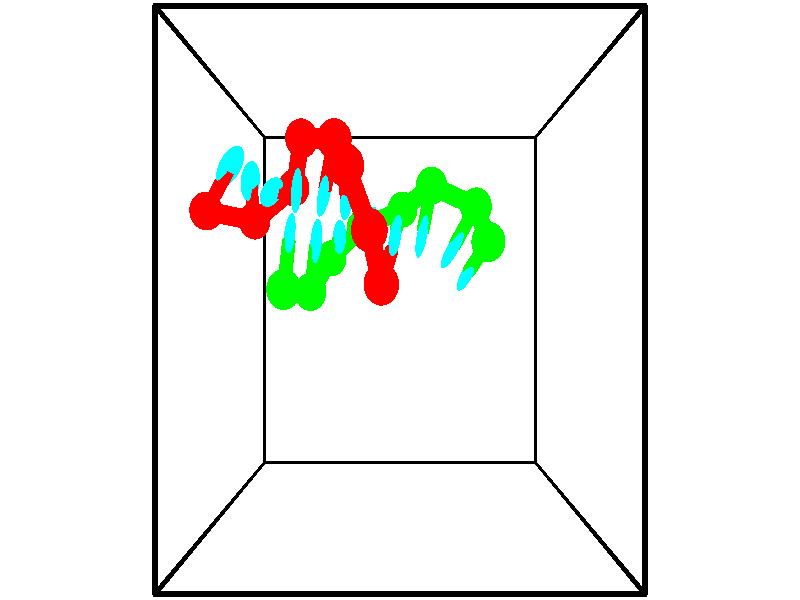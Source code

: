 // switches for output
#declare DRAW_BASES = 1; // possible values are 0, 1; only relevant for DNA ribbons
#declare DRAW_BASES_TYPE = 3; // possible values are 1, 2, 3; only relevant for DNA ribbons
#declare DRAW_FOG = 0; // set to 1 to enable fog

#include "colors.inc"

#include "transforms.inc"
background { rgb <1, 1, 1>}

#default {
   normal{
       ripples 0.25
       frequency 0.20
       turbulence 0.2
       lambda 5
   }
	finish {
		phong 0.1
		phong_size 40.
	}
}

// original window dimensions: 1024x640


// camera settings

camera {
	sky <-0, 1, 0>
	up <-0, 1, 0>
	right 1.6 * <1, 0, 0>
	location <2.5, 2.5, 11.1562>
	look_at <2.5, 2.5, 2.5>
	direction <0, 0, -8.6562>
	angle 67.0682
}


# declare cpy_camera_pos = <2.5, 2.5, 11.1562>;
# if (DRAW_FOG = 1)
fog {
	fog_type 2
	up vnormalize(cpy_camera_pos)
	color rgbt<1,1,1,0.3>
	distance 1e-5
	fog_alt 3e-3
	fog_offset 4
}
# end


// LIGHTS

# declare lum = 6;
global_settings {
	ambient_light rgb lum * <0.05, 0.05, 0.05>
	max_trace_level 15
}# declare cpy_direct_light_amount = 0.25;
light_source
{	1000 * <-1, -1, 1>,
	rgb lum * cpy_direct_light_amount
	parallel
}

light_source
{	1000 * <1, 1, -1>,
	rgb lum * cpy_direct_light_amount
	parallel
}

// strand 0

// nucleotide -1

// particle -1
sphere {
	<-0.524218, 3.656348, 1.734129> 0.250000
	pigment { color rgbt <1,0,0,0> }
	no_shadow
}
cylinder {
	<-0.295670, 3.980148, 1.788162>,  <-0.158541, 4.174428, 1.820582>, 0.100000
	pigment { color rgbt <1,0,0,0> }
	no_shadow
}
cylinder {
	<-0.295670, 3.980148, 1.788162>,  <-0.524218, 3.656348, 1.734129>, 0.100000
	pigment { color rgbt <1,0,0,0> }
	no_shadow
}

// particle -1
sphere {
	<-0.295670, 3.980148, 1.788162> 0.100000
	pigment { color rgbt <1,0,0,0> }
	no_shadow
}
sphere {
	0, 1
	scale<0.080000,0.200000,0.300000>
	matrix <0.684351, -0.560801, 0.466011,
		0.452990, -0.173821, -0.874406,
		0.571370, 0.809499, 0.135082,
		-0.124258, 4.222998, 1.828687>
	pigment { color rgbt <0,1,1,0> }
	no_shadow
}
cylinder {
	<0.135633, 3.569688, 1.346079>,  <-0.524218, 3.656348, 1.734129>, 0.130000
	pigment { color rgbt <1,0,0,0> }
	no_shadow
}

// nucleotide -1

// particle -1
sphere {
	<0.135633, 3.569688, 1.346079> 0.250000
	pigment { color rgbt <1,0,0,0> }
	no_shadow
}
cylinder {
	<0.172684, 3.826883, 1.650181>,  <0.194914, 3.981200, 1.832642>, 0.100000
	pigment { color rgbt <1,0,0,0> }
	no_shadow
}
cylinder {
	<0.172684, 3.826883, 1.650181>,  <0.135633, 3.569688, 1.346079>, 0.100000
	pigment { color rgbt <1,0,0,0> }
	no_shadow
}

// particle -1
sphere {
	<0.172684, 3.826883, 1.650181> 0.100000
	pigment { color rgbt <1,0,0,0> }
	no_shadow
}
sphere {
	0, 1
	scale<0.080000,0.200000,0.300000>
	matrix <0.855600, -0.441935, 0.269522,
		0.509282, 0.625510, -0.591075,
		0.092628, 0.642986, 0.760256,
		0.200472, 4.019779, 1.878258>
	pigment { color rgbt <0,1,1,0> }
	no_shadow
}
cylinder {
	<0.771239, 4.022816, 1.313643>,  <0.135633, 3.569688, 1.346079>, 0.130000
	pigment { color rgbt <1,0,0,0> }
	no_shadow
}

// nucleotide -1

// particle -1
sphere {
	<0.771239, 4.022816, 1.313643> 0.250000
	pigment { color rgbt <1,0,0,0> }
	no_shadow
}
cylinder {
	<0.643681, 3.935583, 1.682587>,  <0.567146, 3.883243, 1.903953>, 0.100000
	pigment { color rgbt <1,0,0,0> }
	no_shadow
}
cylinder {
	<0.643681, 3.935583, 1.682587>,  <0.771239, 4.022816, 1.313643>, 0.100000
	pigment { color rgbt <1,0,0,0> }
	no_shadow
}

// particle -1
sphere {
	<0.643681, 3.935583, 1.682587> 0.100000
	pigment { color rgbt <1,0,0,0> }
	no_shadow
}
sphere {
	0, 1
	scale<0.080000,0.200000,0.300000>
	matrix <0.872839, -0.446867, 0.196117,
		0.369403, 0.867612, 0.332854,
		-0.318895, -0.218082, 0.922359,
		0.548012, 3.870158, 1.959294>
	pigment { color rgbt <0,1,1,0> }
	no_shadow
}
cylinder {
	<0.982189, 4.577566, 1.844417>,  <0.771239, 4.022816, 1.313643>, 0.130000
	pigment { color rgbt <1,0,0,0> }
	no_shadow
}

// nucleotide -1

// particle -1
sphere {
	<0.982189, 4.577566, 1.844417> 0.250000
	pigment { color rgbt <1,0,0,0> }
	no_shadow
}
cylinder {
	<0.952286, 4.185691, 1.918850>,  <0.934344, 3.950567, 1.963510>, 0.100000
	pigment { color rgbt <1,0,0,0> }
	no_shadow
}
cylinder {
	<0.952286, 4.185691, 1.918850>,  <0.982189, 4.577566, 1.844417>, 0.100000
	pigment { color rgbt <1,0,0,0> }
	no_shadow
}

// particle -1
sphere {
	<0.952286, 4.185691, 1.918850> 0.100000
	pigment { color rgbt <1,0,0,0> }
	no_shadow
}
sphere {
	0, 1
	scale<0.080000,0.200000,0.300000>
	matrix <0.991757, -0.092518, -0.088654,
		0.104069, 0.177922, 0.978526,
		-0.074758, -0.979686, 0.186083,
		0.929859, 3.891786, 1.974675>
	pigment { color rgbt <0,1,1,0> }
	no_shadow
}
cylinder {
	<1.542449, 4.457176, 2.334550>,  <0.982189, 4.577566, 1.844417>, 0.130000
	pigment { color rgbt <1,0,0,0> }
	no_shadow
}

// nucleotide -1

// particle -1
sphere {
	<1.542449, 4.457176, 2.334550> 0.250000
	pigment { color rgbt <1,0,0,0> }
	no_shadow
}
cylinder {
	<1.438084, 4.098817, 2.190720>,  <1.375465, 3.883802, 2.104421>, 0.100000
	pigment { color rgbt <1,0,0,0> }
	no_shadow
}
cylinder {
	<1.438084, 4.098817, 2.190720>,  <1.542449, 4.457176, 2.334550>, 0.100000
	pigment { color rgbt <1,0,0,0> }
	no_shadow
}

// particle -1
sphere {
	<1.438084, 4.098817, 2.190720> 0.100000
	pigment { color rgbt <1,0,0,0> }
	no_shadow
}
sphere {
	0, 1
	scale<0.080000,0.200000,0.300000>
	matrix <0.951370, -0.301816, 0.061658,
		-0.163765, -0.326004, 0.931076,
		-0.260913, -0.895895, -0.359577,
		1.359810, 3.830049, 2.082846>
	pigment { color rgbt <0,1,1,0> }
	no_shadow
}
cylinder {
	<1.756614, 4.040173, 2.858382>,  <1.542449, 4.457176, 2.334550>, 0.130000
	pigment { color rgbt <1,0,0,0> }
	no_shadow
}

// nucleotide -1

// particle -1
sphere {
	<1.756614, 4.040173, 2.858382> 0.250000
	pigment { color rgbt <1,0,0,0> }
	no_shadow
}
cylinder {
	<1.729691, 3.855715, 2.504475>,  <1.713537, 3.745041, 2.292130>, 0.100000
	pigment { color rgbt <1,0,0,0> }
	no_shadow
}
cylinder {
	<1.729691, 3.855715, 2.504475>,  <1.756614, 4.040173, 2.858382>, 0.100000
	pigment { color rgbt <1,0,0,0> }
	no_shadow
}

// particle -1
sphere {
	<1.729691, 3.855715, 2.504475> 0.100000
	pigment { color rgbt <1,0,0,0> }
	no_shadow
}
sphere {
	0, 1
	scale<0.080000,0.200000,0.300000>
	matrix <0.970486, -0.236083, 0.049218,
		-0.231576, -0.855343, 0.463424,
		-0.067308, -0.461144, -0.884769,
		1.709498, 3.717372, 2.239044>
	pigment { color rgbt <0,1,1,0> }
	no_shadow
}
cylinder {
	<2.081852, 3.295053, 2.908788>,  <1.756614, 4.040173, 2.858382>, 0.130000
	pigment { color rgbt <1,0,0,0> }
	no_shadow
}

// nucleotide -1

// particle -1
sphere {
	<2.081852, 3.295053, 2.908788> 0.250000
	pigment { color rgbt <1,0,0,0> }
	no_shadow
}
cylinder {
	<2.066063, 3.388977, 2.520292>,  <2.056589, 3.445331, 2.287195>, 0.100000
	pigment { color rgbt <1,0,0,0> }
	no_shadow
}
cylinder {
	<2.066063, 3.388977, 2.520292>,  <2.081852, 3.295053, 2.908788>, 0.100000
	pigment { color rgbt <1,0,0,0> }
	no_shadow
}

// particle -1
sphere {
	<2.066063, 3.388977, 2.520292> 0.100000
	pigment { color rgbt <1,0,0,0> }
	no_shadow
}
sphere {
	0, 1
	scale<0.080000,0.200000,0.300000>
	matrix <0.912014, -0.388666, -0.131031,
		-0.408255, -0.890957, -0.198807,
		-0.039473, 0.234808, -0.971240,
		2.054221, 3.459419, 2.228920>
	pigment { color rgbt <0,1,1,0> }
	no_shadow
}
cylinder {
	<2.236713, 2.684005, 2.659099>,  <2.081852, 3.295053, 2.908788>, 0.130000
	pigment { color rgbt <1,0,0,0> }
	no_shadow
}

// nucleotide -1

// particle -1
sphere {
	<2.236713, 2.684005, 2.659099> 0.250000
	pigment { color rgbt <1,0,0,0> }
	no_shadow
}
cylinder {
	<2.322392, 2.948341, 2.371374>,  <2.373798, 3.106943, 2.198739>, 0.100000
	pigment { color rgbt <1,0,0,0> }
	no_shadow
}
cylinder {
	<2.322392, 2.948341, 2.371374>,  <2.236713, 2.684005, 2.659099>, 0.100000
	pigment { color rgbt <1,0,0,0> }
	no_shadow
}

// particle -1
sphere {
	<2.322392, 2.948341, 2.371374> 0.100000
	pigment { color rgbt <1,0,0,0> }
	no_shadow
}
sphere {
	0, 1
	scale<0.080000,0.200000,0.300000>
	matrix <0.880251, -0.449801, -0.151119,
		-0.423412, -0.600806, -0.678051,
		0.214195, 0.660841, -0.719312,
		2.386650, 3.146594, 2.155581>
	pigment { color rgbt <0,1,1,0> }
	no_shadow
}
// strand 1

// nucleotide -1

// particle -1
sphere {
	<3.815284, 3.221068, 2.166838> 0.250000
	pigment { color rgbt <0,1,0,0> }
	no_shadow
}
cylinder {
	<3.666389, 3.003260, 1.866188>,  <3.577053, 2.872575, 1.685798>, 0.100000
	pigment { color rgbt <0,1,0,0> }
	no_shadow
}
cylinder {
	<3.666389, 3.003260, 1.866188>,  <3.815284, 3.221068, 2.166838>, 0.100000
	pigment { color rgbt <0,1,0,0> }
	no_shadow
}

// particle -1
sphere {
	<3.666389, 3.003260, 1.866188> 0.100000
	pigment { color rgbt <0,1,0,0> }
	no_shadow
}
sphere {
	0, 1
	scale<0.080000,0.200000,0.300000>
	matrix <-0.872884, 0.480627, 0.084093,
		0.315460, 0.687383, -0.654210,
		-0.372235, -0.544521, -0.751624,
		3.554719, 2.839904, 1.640701>
	pigment { color rgbt <0,1,1,0> }
	no_shadow
}
cylinder {
	<3.711102, 3.744154, 1.527217>,  <3.815284, 3.221068, 2.166838>, 0.130000
	pigment { color rgbt <0,1,0,0> }
	no_shadow
}

// nucleotide -1

// particle -1
sphere {
	<3.711102, 3.744154, 1.527217> 0.250000
	pigment { color rgbt <0,1,0,0> }
	no_shadow
}
cylinder {
	<3.491142, 3.414577, 1.581963>,  <3.359166, 3.216832, 1.614810>, 0.100000
	pigment { color rgbt <0,1,0,0> }
	no_shadow
}
cylinder {
	<3.491142, 3.414577, 1.581963>,  <3.711102, 3.744154, 1.527217>, 0.100000
	pigment { color rgbt <0,1,0,0> }
	no_shadow
}

// particle -1
sphere {
	<3.491142, 3.414577, 1.581963> 0.100000
	pigment { color rgbt <0,1,0,0> }
	no_shadow
}
sphere {
	0, 1
	scale<0.080000,0.200000,0.300000>
	matrix <-0.803563, 0.566593, 0.182369,
		-0.227808, -0.009695, -0.973658,
		-0.549900, -0.823941, 0.136865,
		3.326172, 3.167395, 1.623022>
	pigment { color rgbt <0,1,1,0> }
	no_shadow
}
cylinder {
	<3.001404, 4.018657, 1.522175>,  <3.711102, 3.744154, 1.527217>, 0.130000
	pigment { color rgbt <0,1,0,0> }
	no_shadow
}

// nucleotide -1

// particle -1
sphere {
	<3.001404, 4.018657, 1.522175> 0.250000
	pigment { color rgbt <0,1,0,0> }
	no_shadow
}
cylinder {
	<2.912971, 3.634123, 1.587852>,  <2.859912, 3.403403, 1.627259>, 0.100000
	pigment { color rgbt <0,1,0,0> }
	no_shadow
}
cylinder {
	<2.912971, 3.634123, 1.587852>,  <3.001404, 4.018657, 1.522175>, 0.100000
	pigment { color rgbt <0,1,0,0> }
	no_shadow
}

// particle -1
sphere {
	<2.912971, 3.634123, 1.587852> 0.100000
	pigment { color rgbt <0,1,0,0> }
	no_shadow
}
sphere {
	0, 1
	scale<0.080000,0.200000,0.300000>
	matrix <-0.970802, 0.233001, 0.057041,
		-0.093093, -0.146788, -0.984778,
		-0.221081, -0.961334, 0.164193,
		2.846647, 3.345723, 1.637110>
	pigment { color rgbt <0,1,1,0> }
	no_shadow
}
cylinder {
	<2.541132, 3.763390, 1.026412>,  <3.001404, 4.018657, 1.522175>, 0.130000
	pigment { color rgbt <0,1,0,0> }
	no_shadow
}

// nucleotide -1

// particle -1
sphere {
	<2.541132, 3.763390, 1.026412> 0.250000
	pigment { color rgbt <0,1,0,0> }
	no_shadow
}
cylinder {
	<2.477203, 3.557480, 1.363331>,  <2.438846, 3.433933, 1.565482>, 0.100000
	pigment { color rgbt <0,1,0,0> }
	no_shadow
}
cylinder {
	<2.477203, 3.557480, 1.363331>,  <2.541132, 3.763390, 1.026412>, 0.100000
	pigment { color rgbt <0,1,0,0> }
	no_shadow
}

// particle -1
sphere {
	<2.477203, 3.557480, 1.363331> 0.100000
	pigment { color rgbt <0,1,0,0> }
	no_shadow
}
sphere {
	0, 1
	scale<0.080000,0.200000,0.300000>
	matrix <-0.970429, 0.238296, -0.038498,
		-0.180898, -0.823542, -0.537638,
		-0.159822, -0.514776, 0.842296,
		2.429257, 3.403047, 1.616020>
	pigment { color rgbt <0,1,1,0> }
	no_shadow
}
cylinder {
	<1.854413, 3.517611, 0.972413>,  <2.541132, 3.763390, 1.026412>, 0.130000
	pigment { color rgbt <0,1,0,0> }
	no_shadow
}

// nucleotide -1

// particle -1
sphere {
	<1.854413, 3.517611, 0.972413> 0.250000
	pigment { color rgbt <0,1,0,0> }
	no_shadow
}
cylinder {
	<1.935059, 3.483997, 1.362755>,  <1.983446, 3.463830, 1.596960>, 0.100000
	pigment { color rgbt <0,1,0,0> }
	no_shadow
}
cylinder {
	<1.935059, 3.483997, 1.362755>,  <1.854413, 3.517611, 0.972413>, 0.100000
	pigment { color rgbt <0,1,0,0> }
	no_shadow
}

// particle -1
sphere {
	<1.935059, 3.483997, 1.362755> 0.100000
	pigment { color rgbt <0,1,0,0> }
	no_shadow
}
sphere {
	0, 1
	scale<0.080000,0.200000,0.300000>
	matrix <-0.978776, 0.020068, 0.203946,
		-0.036722, -0.996261, -0.078206,
		0.201614, -0.084035, 0.975854,
		1.995543, 3.458787, 1.655511>
	pigment { color rgbt <0,1,1,0> }
	no_shadow
}
cylinder {
	<1.356890, 3.077240, 1.108675>,  <1.854413, 3.517611, 0.972413>, 0.130000
	pigment { color rgbt <0,1,0,0> }
	no_shadow
}

// nucleotide -1

// particle -1
sphere {
	<1.356890, 3.077240, 1.108675> 0.250000
	pigment { color rgbt <0,1,0,0> }
	no_shadow
}
cylinder {
	<1.470123, 3.213919, 1.467140>,  <1.538064, 3.295926, 1.682219>, 0.100000
	pigment { color rgbt <0,1,0,0> }
	no_shadow
}
cylinder {
	<1.470123, 3.213919, 1.467140>,  <1.356890, 3.077240, 1.108675>, 0.100000
	pigment { color rgbt <0,1,0,0> }
	no_shadow
}

// particle -1
sphere {
	<1.470123, 3.213919, 1.467140> 0.100000
	pigment { color rgbt <0,1,0,0> }
	no_shadow
}
sphere {
	0, 1
	scale<0.080000,0.200000,0.300000>
	matrix <-0.935211, -0.108884, 0.336935,
		0.212707, -0.933482, 0.288735,
		0.283084, 0.341696, 0.896163,
		1.555049, 3.316427, 1.735989>
	pigment { color rgbt <0,1,1,0> }
	no_shadow
}
cylinder {
	<1.086847, 2.606668, 1.621750>,  <1.356890, 3.077240, 1.108675>, 0.130000
	pigment { color rgbt <0,1,0,0> }
	no_shadow
}

// nucleotide -1

// particle -1
sphere {
	<1.086847, 2.606668, 1.621750> 0.250000
	pigment { color rgbt <0,1,0,0> }
	no_shadow
}
cylinder {
	<1.156967, 2.973665, 1.764565>,  <1.199039, 3.193864, 1.850253>, 0.100000
	pigment { color rgbt <0,1,0,0> }
	no_shadow
}
cylinder {
	<1.156967, 2.973665, 1.764565>,  <1.086847, 2.606668, 1.621750>, 0.100000
	pigment { color rgbt <0,1,0,0> }
	no_shadow
}

// particle -1
sphere {
	<1.156967, 2.973665, 1.764565> 0.100000
	pigment { color rgbt <0,1,0,0> }
	no_shadow
}
sphere {
	0, 1
	scale<0.080000,0.200000,0.300000>
	matrix <-0.943084, 0.052394, 0.328402,
		0.282600, -0.394284, 0.874458,
		0.175300, 0.917494, 0.357036,
		1.209557, 3.248913, 1.871675>
	pigment { color rgbt <0,1,1,0> }
	no_shadow
}
cylinder {
	<0.797906, 2.628540, 2.320964>,  <1.086847, 2.606668, 1.621750>, 0.130000
	pigment { color rgbt <0,1,0,0> }
	no_shadow
}

// nucleotide -1

// particle -1
sphere {
	<0.797906, 2.628540, 2.320964> 0.250000
	pigment { color rgbt <0,1,0,0> }
	no_shadow
}
cylinder {
	<0.825592, 3.012081, 2.210831>,  <0.842204, 3.242206, 2.144751>, 0.100000
	pigment { color rgbt <0,1,0,0> }
	no_shadow
}
cylinder {
	<0.825592, 3.012081, 2.210831>,  <0.797906, 2.628540, 2.320964>, 0.100000
	pigment { color rgbt <0,1,0,0> }
	no_shadow
}

// particle -1
sphere {
	<0.825592, 3.012081, 2.210831> 0.100000
	pigment { color rgbt <0,1,0,0> }
	no_shadow
}
sphere {
	0, 1
	scale<0.080000,0.200000,0.300000>
	matrix <-0.949382, 0.148082, 0.277031,
		0.306404, 0.242222, 0.920568,
		0.069216, 0.958854, -0.275334,
		0.846357, 3.299737, 2.128231>
	pigment { color rgbt <0,1,1,0> }
	no_shadow
}
// box output
cylinder {
	<0.000000, 0.000000, 0.000000>,  <5.000000, 0.000000, 0.000000>, 0.025000
	pigment { color rgbt <0,0,0,0> }
	no_shadow
}
cylinder {
	<0.000000, 0.000000, 0.000000>,  <0.000000, 5.000000, 0.000000>, 0.025000
	pigment { color rgbt <0,0,0,0> }
	no_shadow
}
cylinder {
	<0.000000, 0.000000, 0.000000>,  <0.000000, 0.000000, 5.000000>, 0.025000
	pigment { color rgbt <0,0,0,0> }
	no_shadow
}
cylinder {
	<5.000000, 5.000000, 5.000000>,  <0.000000, 5.000000, 5.000000>, 0.025000
	pigment { color rgbt <0,0,0,0> }
	no_shadow
}
cylinder {
	<5.000000, 5.000000, 5.000000>,  <5.000000, 0.000000, 5.000000>, 0.025000
	pigment { color rgbt <0,0,0,0> }
	no_shadow
}
cylinder {
	<5.000000, 5.000000, 5.000000>,  <5.000000, 5.000000, 0.000000>, 0.025000
	pigment { color rgbt <0,0,0,0> }
	no_shadow
}
cylinder {
	<0.000000, 0.000000, 5.000000>,  <0.000000, 5.000000, 5.000000>, 0.025000
	pigment { color rgbt <0,0,0,0> }
	no_shadow
}
cylinder {
	<0.000000, 0.000000, 5.000000>,  <5.000000, 0.000000, 5.000000>, 0.025000
	pigment { color rgbt <0,0,0,0> }
	no_shadow
}
cylinder {
	<5.000000, 5.000000, 0.000000>,  <0.000000, 5.000000, 0.000000>, 0.025000
	pigment { color rgbt <0,0,0,0> }
	no_shadow
}
cylinder {
	<5.000000, 5.000000, 0.000000>,  <5.000000, 0.000000, 0.000000>, 0.025000
	pigment { color rgbt <0,0,0,0> }
	no_shadow
}
cylinder {
	<5.000000, 0.000000, 5.000000>,  <5.000000, 0.000000, 0.000000>, 0.025000
	pigment { color rgbt <0,0,0,0> }
	no_shadow
}
cylinder {
	<0.000000, 5.000000, 0.000000>,  <0.000000, 5.000000, 5.000000>, 0.025000
	pigment { color rgbt <0,0,0,0> }
	no_shadow
}
// end of box output
